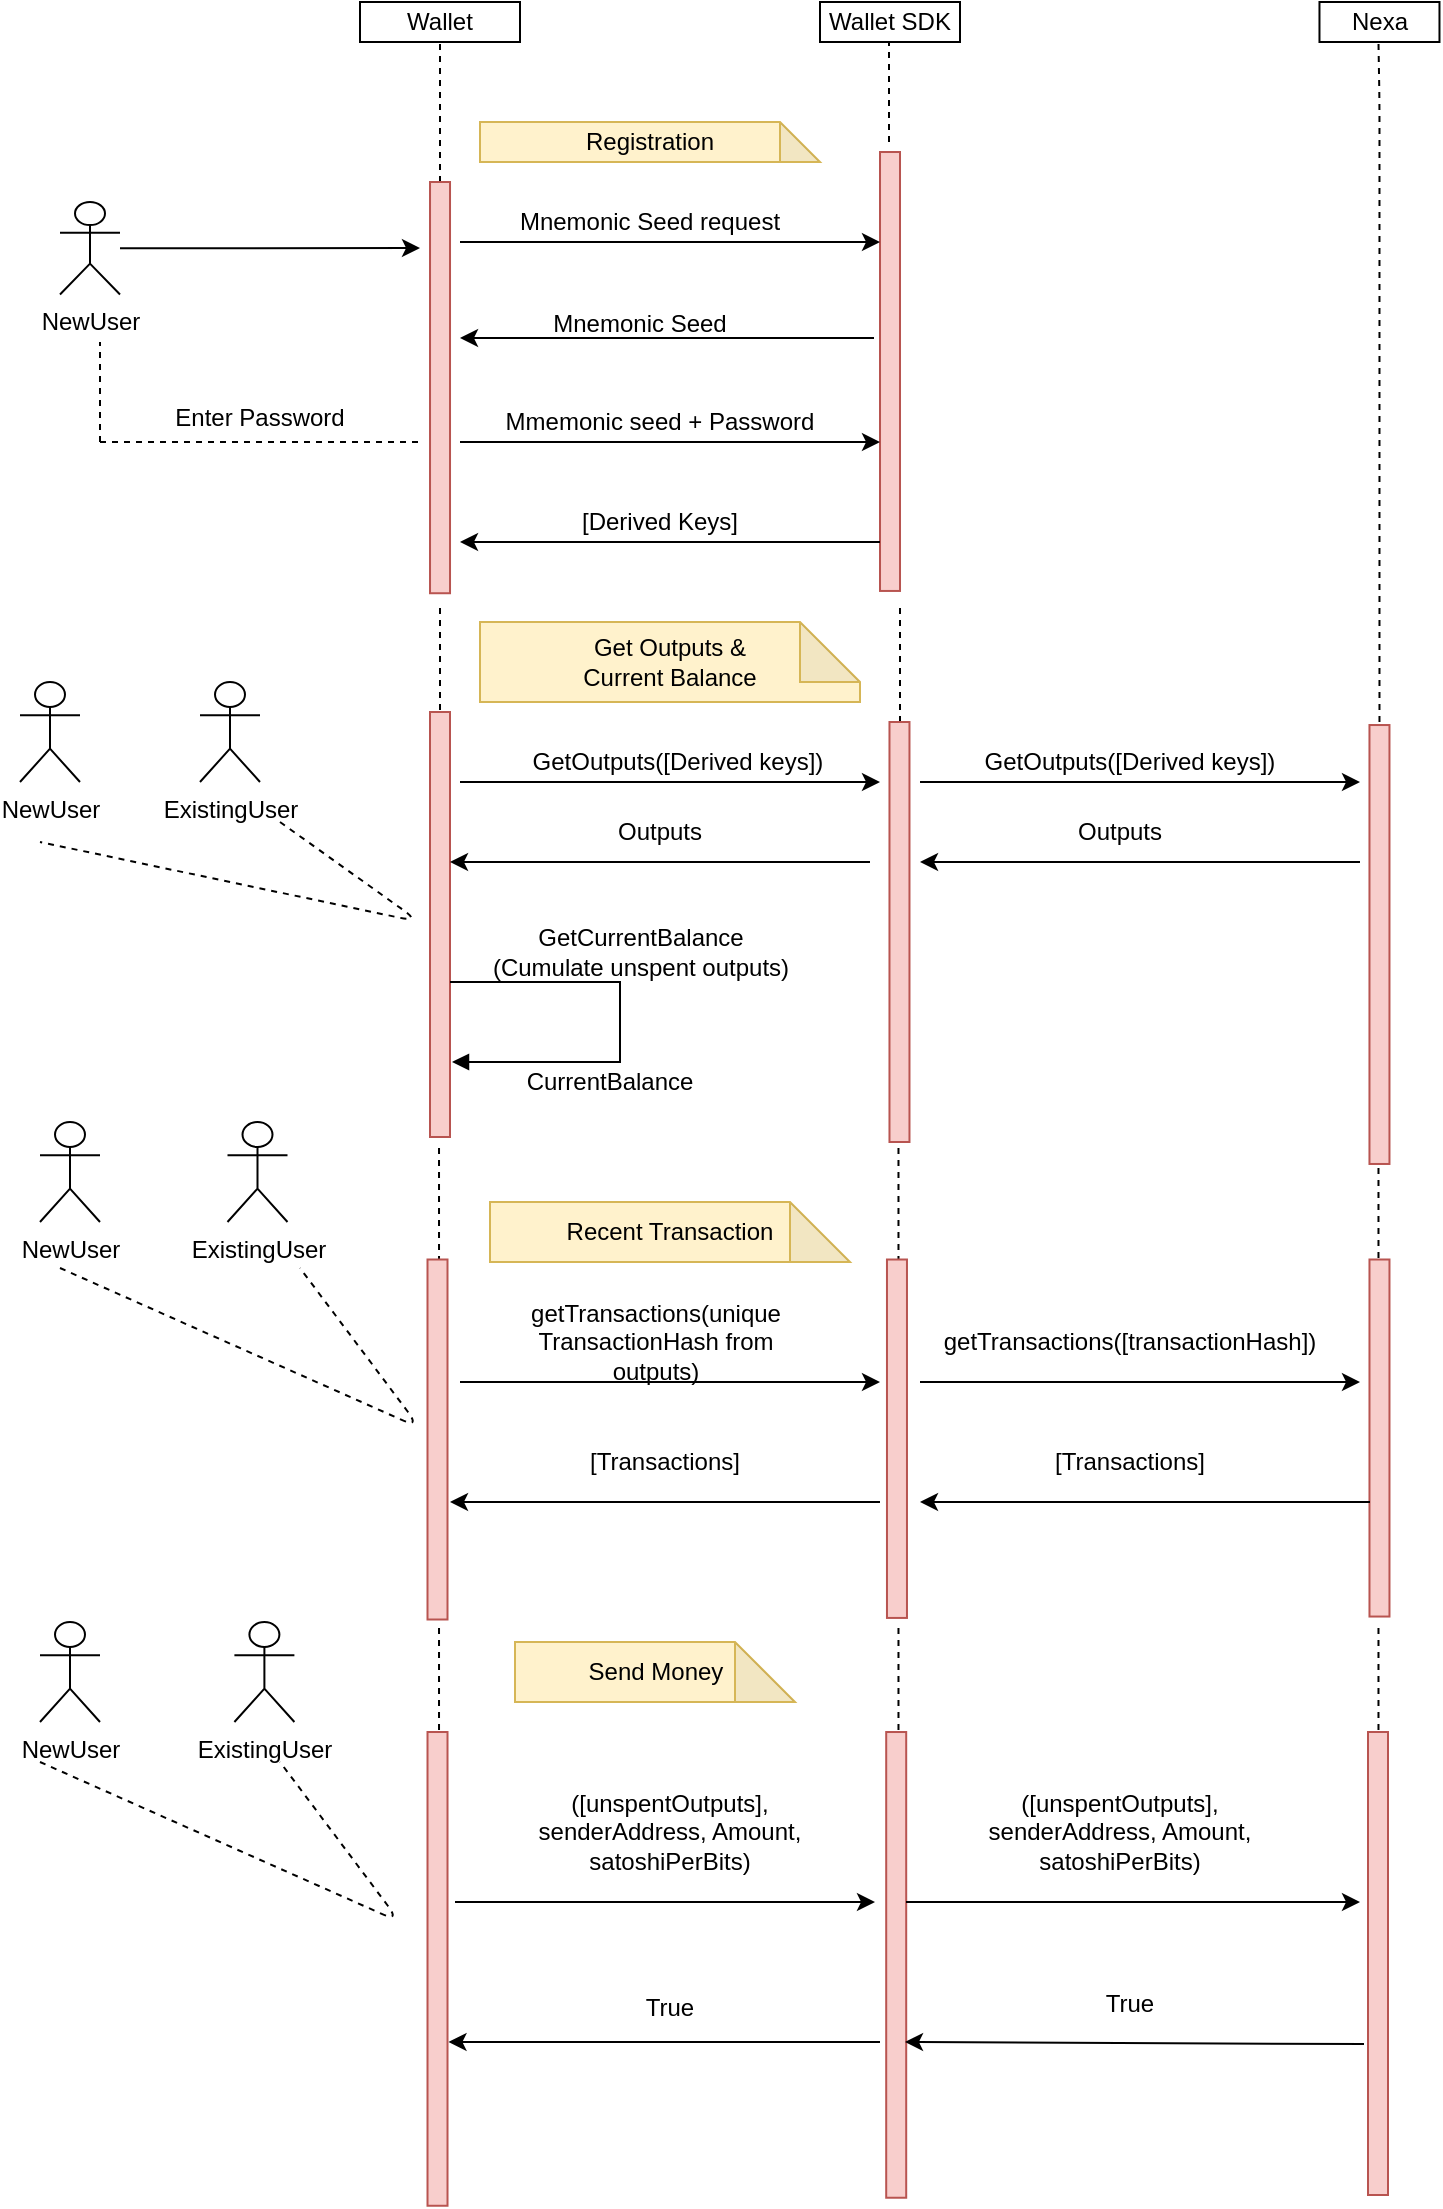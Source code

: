 <mxfile version="13.6.4" type="github">
  <diagram id="d2bJDyH4YY4jTTXs1ROH" name="Page-1">
    <mxGraphModel dx="1695" dy="401" grid="1" gridSize="10" guides="1" tooltips="1" connect="1" arrows="1" fold="1" page="1" pageScale="1" pageWidth="827" pageHeight="1169" math="0" shadow="0">
      <root>
        <mxCell id="0" />
        <mxCell id="1" parent="0" />
        <mxCell id="aKae5eKDBznJ4Y1164LR-3" value="Wallet" style="rounded=0;whiteSpace=wrap;html=1;" parent="1" vertex="1">
          <mxGeometry x="170" y="10" width="80" height="20" as="geometry" />
        </mxCell>
        <mxCell id="aKae5eKDBznJ4Y1164LR-4" value="Wallet SDK" style="rounded=0;whiteSpace=wrap;html=1;" parent="1" vertex="1">
          <mxGeometry x="400" y="10" width="70" height="20" as="geometry" />
        </mxCell>
        <mxCell id="aKae5eKDBznJ4Y1164LR-5" value="Nexa" style="rounded=0;whiteSpace=wrap;html=1;" parent="1" vertex="1">
          <mxGeometry x="649.74" y="10" width="60" height="20" as="geometry" />
        </mxCell>
        <mxCell id="aKae5eKDBznJ4Y1164LR-6" value="Registration" style="shape=note;whiteSpace=wrap;html=1;backgroundOutline=1;darkOpacity=0.05;fillColor=#fff2cc;strokeColor=#d6b656;" parent="1" vertex="1">
          <mxGeometry x="230" y="70" width="170" height="20" as="geometry" />
        </mxCell>
        <mxCell id="aKae5eKDBznJ4Y1164LR-11" value="" style="endArrow=none;dashed=1;html=1;entryX=0.5;entryY=1;entryDx=0;entryDy=0;" parent="1" target="aKae5eKDBznJ4Y1164LR-3" edge="1">
          <mxGeometry width="50" height="50" relative="1" as="geometry">
            <mxPoint x="210" y="100" as="sourcePoint" />
            <mxPoint x="180" y="60" as="targetPoint" />
          </mxGeometry>
        </mxCell>
        <mxCell id="aKae5eKDBznJ4Y1164LR-12" value="" style="rounded=0;whiteSpace=wrap;html=1;rotation=90;fillColor=#f8cecc;strokeColor=#b85450;" parent="1" vertex="1">
          <mxGeometry x="107.2" y="197.81" width="205.62" height="10" as="geometry" />
        </mxCell>
        <mxCell id="aKae5eKDBznJ4Y1164LR-14" value="Mnemonic Seed request" style="text;html=1;strokeColor=none;fillColor=none;align=center;verticalAlign=middle;whiteSpace=wrap;rounded=0;" parent="1" vertex="1">
          <mxGeometry x="240" y="110" width="150" height="20" as="geometry" />
        </mxCell>
        <mxCell id="aKae5eKDBznJ4Y1164LR-15" value="" style="rounded=0;whiteSpace=wrap;html=1;rotation=90;fillColor=#f8cecc;strokeColor=#b85450;" parent="1" vertex="1">
          <mxGeometry x="325.27" y="189.74" width="219.47" height="10" as="geometry" />
        </mxCell>
        <mxCell id="aKae5eKDBznJ4Y1164LR-16" value="" style="endArrow=none;dashed=1;html=1;" parent="1" edge="1">
          <mxGeometry width="50" height="50" relative="1" as="geometry">
            <mxPoint x="434.5" y="80" as="sourcePoint" />
            <mxPoint x="434.5" y="30" as="targetPoint" />
          </mxGeometry>
        </mxCell>
        <mxCell id="aKae5eKDBznJ4Y1164LR-27" value="" style="endArrow=classic;html=1;" parent="1" edge="1">
          <mxGeometry width="50" height="50" relative="1" as="geometry">
            <mxPoint x="427" y="178" as="sourcePoint" />
            <mxPoint x="220" y="178" as="targetPoint" />
          </mxGeometry>
        </mxCell>
        <mxCell id="aKae5eKDBznJ4Y1164LR-28" value="Mnemonic Seed" style="text;html=1;strokeColor=none;fillColor=none;align=center;verticalAlign=middle;whiteSpace=wrap;rounded=0;" parent="1" vertex="1">
          <mxGeometry x="250" y="160.63" width="120" height="20" as="geometry" />
        </mxCell>
        <mxCell id="aKae5eKDBznJ4Y1164LR-29" value="" style="endArrow=classic;html=1;" parent="1" edge="1">
          <mxGeometry width="50" height="50" relative="1" as="geometry">
            <mxPoint x="220" y="130" as="sourcePoint" />
            <mxPoint x="430" y="130" as="targetPoint" />
          </mxGeometry>
        </mxCell>
        <mxCell id="aKae5eKDBznJ4Y1164LR-32" value="NewUser" style="shape=umlActor;verticalLabelPosition=bottom;verticalAlign=top;html=1;outlineConnect=0;" parent="1" vertex="1">
          <mxGeometry x="20" y="110" width="30" height="46.25" as="geometry" />
        </mxCell>
        <mxCell id="aKae5eKDBznJ4Y1164LR-33" value="" style="endArrow=classic;html=1;" parent="1" source="aKae5eKDBznJ4Y1164LR-32" edge="1">
          <mxGeometry width="50" height="50" relative="1" as="geometry">
            <mxPoint x="390" y="190" as="sourcePoint" />
            <mxPoint x="200" y="133" as="targetPoint" />
          </mxGeometry>
        </mxCell>
        <mxCell id="aKae5eKDBznJ4Y1164LR-36" value="Mmemonic seed + Password" style="text;html=1;strokeColor=none;fillColor=none;align=center;verticalAlign=middle;whiteSpace=wrap;rounded=0;" parent="1" vertex="1">
          <mxGeometry x="240" y="210" width="160" height="20" as="geometry" />
        </mxCell>
        <mxCell id="aKae5eKDBznJ4Y1164LR-37" value="" style="endArrow=classic;html=1;" parent="1" edge="1">
          <mxGeometry width="50" height="50" relative="1" as="geometry">
            <mxPoint x="220" y="230" as="sourcePoint" />
            <mxPoint x="430" y="230" as="targetPoint" />
          </mxGeometry>
        </mxCell>
        <mxCell id="aKae5eKDBznJ4Y1164LR-38" value="" style="endArrow=classic;html=1;" parent="1" edge="1">
          <mxGeometry width="50" height="50" relative="1" as="geometry">
            <mxPoint x="430" y="280" as="sourcePoint" />
            <mxPoint x="220" y="280" as="targetPoint" />
          </mxGeometry>
        </mxCell>
        <mxCell id="aKae5eKDBznJ4Y1164LR-40" value="[Derived Keys]" style="text;html=1;strokeColor=none;fillColor=none;align=center;verticalAlign=middle;whiteSpace=wrap;rounded=0;" parent="1" vertex="1">
          <mxGeometry x="275" y="260" width="90" height="20" as="geometry" />
        </mxCell>
        <mxCell id="aKae5eKDBznJ4Y1164LR-41" value="" style="endArrow=none;dashed=1;html=1;" parent="1" edge="1">
          <mxGeometry width="50" height="50" relative="1" as="geometry">
            <mxPoint x="210" y="370" as="sourcePoint" />
            <mxPoint x="210" y="310" as="targetPoint" />
          </mxGeometry>
        </mxCell>
        <mxCell id="aKae5eKDBznJ4Y1164LR-43" value="" style="endArrow=none;dashed=1;html=1;" parent="1" edge="1">
          <mxGeometry width="50" height="50" relative="1" as="geometry">
            <mxPoint x="440" y="370" as="sourcePoint" />
            <mxPoint x="440" y="310" as="targetPoint" />
          </mxGeometry>
        </mxCell>
        <mxCell id="aKae5eKDBznJ4Y1164LR-44" value="Get Outputs &amp;amp; &lt;br&gt;Current Balance" style="shape=note;whiteSpace=wrap;html=1;backgroundOutline=1;darkOpacity=0.05;fillColor=#fff2cc;strokeColor=#d6b656;" parent="1" vertex="1">
          <mxGeometry x="230" y="320" width="190" height="40" as="geometry" />
        </mxCell>
        <mxCell id="aKae5eKDBznJ4Y1164LR-45" value="" style="endArrow=none;dashed=1;html=1;" parent="1" edge="1">
          <mxGeometry width="50" height="50" relative="1" as="geometry">
            <mxPoint x="40" y="230" as="sourcePoint" />
            <mxPoint x="40" y="180" as="targetPoint" />
          </mxGeometry>
        </mxCell>
        <mxCell id="aKae5eKDBznJ4Y1164LR-46" value="" style="endArrow=none;dashed=1;html=1;" parent="1" edge="1">
          <mxGeometry width="50" height="50" relative="1" as="geometry">
            <mxPoint x="40" y="230" as="sourcePoint" />
            <mxPoint x="200" y="230" as="targetPoint" />
          </mxGeometry>
        </mxCell>
        <mxCell id="aKae5eKDBznJ4Y1164LR-47" value="Enter Password" style="text;html=1;strokeColor=none;fillColor=none;align=center;verticalAlign=middle;whiteSpace=wrap;rounded=0;" parent="1" vertex="1">
          <mxGeometry x="70" y="207.81" width="100" height="20" as="geometry" />
        </mxCell>
        <mxCell id="aKae5eKDBznJ4Y1164LR-48" value="" style="rounded=0;whiteSpace=wrap;html=1;rotation=90;fillColor=#f8cecc;strokeColor=#b85450;" parent="1" vertex="1">
          <mxGeometry x="103.75" y="466.25" width="212.5" height="10" as="geometry" />
        </mxCell>
        <mxCell id="aKae5eKDBznJ4Y1164LR-49" value="" style="rounded=0;whiteSpace=wrap;html=1;rotation=90;fillColor=#f8cecc;strokeColor=#b85450;" parent="1" vertex="1">
          <mxGeometry x="334.74" y="470" width="210" height="10" as="geometry" />
        </mxCell>
        <mxCell id="aKae5eKDBznJ4Y1164LR-51" value="" style="endArrow=classic;html=1;" parent="1" edge="1">
          <mxGeometry width="50" height="50" relative="1" as="geometry">
            <mxPoint x="220" y="400" as="sourcePoint" />
            <mxPoint x="430" y="400" as="targetPoint" />
          </mxGeometry>
        </mxCell>
        <mxCell id="aKae5eKDBznJ4Y1164LR-52" value="GetOutputs([Derived keys])" style="text;html=1;strokeColor=none;fillColor=none;align=center;verticalAlign=middle;whiteSpace=wrap;rounded=0;" parent="1" vertex="1">
          <mxGeometry x="244" y="380" width="170" height="20" as="geometry" />
        </mxCell>
        <mxCell id="aKae5eKDBznJ4Y1164LR-53" value="" style="endArrow=classic;html=1;" parent="1" edge="1">
          <mxGeometry width="50" height="50" relative="1" as="geometry">
            <mxPoint x="425" y="440" as="sourcePoint" />
            <mxPoint x="215" y="440" as="targetPoint" />
          </mxGeometry>
        </mxCell>
        <mxCell id="aKae5eKDBznJ4Y1164LR-54" value="Outputs" style="text;html=1;strokeColor=none;fillColor=none;align=center;verticalAlign=middle;whiteSpace=wrap;rounded=0;" parent="1" vertex="1">
          <mxGeometry x="300" y="410" width="40" height="30" as="geometry" />
        </mxCell>
        <mxCell id="aKae5eKDBznJ4Y1164LR-63" value="GetCurrentBalance&lt;br&gt;(Cumulate unspent outputs)" style="text;html=1;strokeColor=none;fillColor=none;align=center;verticalAlign=middle;whiteSpace=wrap;rounded=0;" parent="1" vertex="1">
          <mxGeometry x="232.5" y="460" width="155" height="50" as="geometry" />
        </mxCell>
        <mxCell id="aKae5eKDBznJ4Y1164LR-64" value="CurrentBalance" style="text;html=1;strokeColor=none;fillColor=none;align=center;verticalAlign=middle;whiteSpace=wrap;rounded=0;" parent="1" vertex="1">
          <mxGeometry x="275" y="540" width="40" height="20" as="geometry" />
        </mxCell>
        <mxCell id="aKae5eKDBznJ4Y1164LR-66" value="" style="edgeStyle=orthogonalEdgeStyle;html=1;align=left;spacingLeft=2;endArrow=block;rounded=0;" parent="1" edge="1">
          <mxGeometry x="1" y="273" relative="1" as="geometry">
            <mxPoint x="220" y="500" as="sourcePoint" />
            <Array as="points">
              <mxPoint x="215" y="500" />
              <mxPoint x="300" y="500" />
              <mxPoint x="300" y="540" />
            </Array>
            <mxPoint x="216" y="540" as="targetPoint" />
            <mxPoint x="-196" y="-83" as="offset" />
          </mxGeometry>
        </mxCell>
        <mxCell id="aKae5eKDBznJ4Y1164LR-67" value="NewUser" style="shape=umlActor;verticalLabelPosition=bottom;verticalAlign=top;html=1;outlineConnect=0;" parent="1" vertex="1">
          <mxGeometry y="350" width="30" height="50" as="geometry" />
        </mxCell>
        <mxCell id="aKae5eKDBznJ4Y1164LR-71" value="ExistingUser" style="shape=umlActor;verticalLabelPosition=bottom;verticalAlign=top;html=1;outlineConnect=0;" parent="1" vertex="1">
          <mxGeometry x="90" y="350" width="30" height="50" as="geometry" />
        </mxCell>
        <mxCell id="aKae5eKDBznJ4Y1164LR-75" value="" style="endArrow=none;dashed=1;html=1;" parent="1" edge="1">
          <mxGeometry width="50" height="50" relative="1" as="geometry">
            <mxPoint x="130" y="420" as="sourcePoint" />
            <mxPoint x="10" y="430" as="targetPoint" />
            <Array as="points">
              <mxPoint x="200" y="470" />
            </Array>
          </mxGeometry>
        </mxCell>
        <mxCell id="aKae5eKDBznJ4Y1164LR-76" value="" style="rounded=0;whiteSpace=wrap;html=1;rotation=90;fillColor=#f8cecc;strokeColor=#b85450;" parent="1" vertex="1">
          <mxGeometry x="570" y="476.25" width="219.47" height="10" as="geometry" />
        </mxCell>
        <mxCell id="aKae5eKDBznJ4Y1164LR-77" value="" style="endArrow=none;dashed=1;html=1;" parent="1" edge="1">
          <mxGeometry width="50" height="50" relative="1" as="geometry">
            <mxPoint x="679.74" y="370" as="sourcePoint" />
            <mxPoint x="679.24" y="30" as="targetPoint" />
            <Array as="points">
              <mxPoint x="679.74" y="60" />
            </Array>
          </mxGeometry>
        </mxCell>
        <mxCell id="aKae5eKDBznJ4Y1164LR-80" value="GetOutputs([Derived keys])" style="text;html=1;strokeColor=none;fillColor=none;align=center;verticalAlign=middle;whiteSpace=wrap;rounded=0;" parent="1" vertex="1">
          <mxGeometry x="470" y="380" width="170" height="20" as="geometry" />
        </mxCell>
        <mxCell id="aKae5eKDBznJ4Y1164LR-82" value="Outputs" style="text;html=1;strokeColor=none;fillColor=none;align=center;verticalAlign=middle;whiteSpace=wrap;rounded=0;" parent="1" vertex="1">
          <mxGeometry x="530" y="410" width="40" height="30" as="geometry" />
        </mxCell>
        <mxCell id="aKae5eKDBznJ4Y1164LR-84" value="" style="endArrow=none;dashed=1;html=1;" parent="1" edge="1">
          <mxGeometry width="50" height="50" relative="1" as="geometry">
            <mxPoint x="209.51" y="640" as="sourcePoint" />
            <mxPoint x="209.51" y="580" as="targetPoint" />
          </mxGeometry>
        </mxCell>
        <mxCell id="aKae5eKDBznJ4Y1164LR-85" value="" style="endArrow=none;dashed=1;html=1;" parent="1" edge="1">
          <mxGeometry width="50" height="50" relative="1" as="geometry">
            <mxPoint x="439.24" y="640" as="sourcePoint" />
            <mxPoint x="439.24" y="580" as="targetPoint" />
          </mxGeometry>
        </mxCell>
        <mxCell id="aKae5eKDBznJ4Y1164LR-86" value="Recent Transaction" style="shape=note;whiteSpace=wrap;html=1;backgroundOutline=1;darkOpacity=0.05;fillColor=#fff2cc;strokeColor=#d6b656;" parent="1" vertex="1">
          <mxGeometry x="235" y="610" width="180" height="30" as="geometry" />
        </mxCell>
        <mxCell id="aKae5eKDBznJ4Y1164LR-87" value="" style="endArrow=none;dashed=1;html=1;" parent="1" edge="1">
          <mxGeometry width="50" height="50" relative="1" as="geometry">
            <mxPoint x="679.24" y="650" as="sourcePoint" />
            <mxPoint x="679.24" y="590" as="targetPoint" />
          </mxGeometry>
        </mxCell>
        <mxCell id="aKae5eKDBznJ4Y1164LR-88" value="" style="rounded=0;whiteSpace=wrap;html=1;rotation=90;fillColor=#f8cecc;strokeColor=#b85450;" parent="1" vertex="1">
          <mxGeometry x="118.75" y="723.75" width="180" height="10" as="geometry" />
        </mxCell>
        <mxCell id="aKae5eKDBznJ4Y1164LR-89" value="" style="rounded=0;whiteSpace=wrap;html=1;rotation=90;fillColor=#f8cecc;strokeColor=#b85450;" parent="1" vertex="1">
          <mxGeometry x="348.88" y="723.36" width="179.21" height="10" as="geometry" />
        </mxCell>
        <mxCell id="aKae5eKDBznJ4Y1164LR-90" value="" style="rounded=0;whiteSpace=wrap;html=1;rotation=90;fillColor=#f8cecc;strokeColor=#b85450;" parent="1" vertex="1">
          <mxGeometry x="590.48" y="723.01" width="178.52" height="10" as="geometry" />
        </mxCell>
        <mxCell id="aKae5eKDBznJ4Y1164LR-91" value="" style="endArrow=classic;html=1;" parent="1" edge="1">
          <mxGeometry width="50" height="50" relative="1" as="geometry">
            <mxPoint x="220" y="700" as="sourcePoint" />
            <mxPoint x="430" y="700" as="targetPoint" />
          </mxGeometry>
        </mxCell>
        <mxCell id="aKae5eKDBznJ4Y1164LR-92" value="getTransactions(unique TransactionHash from outputs)" style="text;html=1;strokeColor=none;fillColor=none;align=center;verticalAlign=middle;whiteSpace=wrap;rounded=0;" parent="1" vertex="1">
          <mxGeometry x="247.5" y="670" width="140" height="20" as="geometry" />
        </mxCell>
        <mxCell id="aKae5eKDBznJ4Y1164LR-93" value="" style="endArrow=none;dashed=1;html=1;" parent="1" edge="1">
          <mxGeometry width="50" height="50" relative="1" as="geometry">
            <mxPoint x="20" y="643.01" as="sourcePoint" />
            <mxPoint x="140" y="643.01" as="targetPoint" />
            <Array as="points">
              <mxPoint x="200" y="723" />
            </Array>
          </mxGeometry>
        </mxCell>
        <mxCell id="aKae5eKDBznJ4Y1164LR-94" value="getTransactions([transactionHash])" style="text;html=1;strokeColor=none;fillColor=none;align=center;verticalAlign=middle;whiteSpace=wrap;rounded=0;" parent="1" vertex="1">
          <mxGeometry x="485.01" y="670" width="140" height="20" as="geometry" />
        </mxCell>
        <mxCell id="aKae5eKDBznJ4Y1164LR-97" value="" style="endArrow=classic;html=1;" parent="1" edge="1">
          <mxGeometry width="50" height="50" relative="1" as="geometry">
            <mxPoint x="430" y="760" as="sourcePoint" />
            <mxPoint x="215" y="760" as="targetPoint" />
          </mxGeometry>
        </mxCell>
        <mxCell id="aKae5eKDBznJ4Y1164LR-98" value="[Transactions]" style="text;html=1;strokeColor=none;fillColor=none;align=center;verticalAlign=middle;whiteSpace=wrap;rounded=0;" parent="1" vertex="1">
          <mxGeometry x="275" y="730" width="95" height="20" as="geometry" />
        </mxCell>
        <mxCell id="aKae5eKDBznJ4Y1164LR-99" value="[Transactions]" style="text;html=1;strokeColor=none;fillColor=none;align=center;verticalAlign=middle;whiteSpace=wrap;rounded=0;" parent="1" vertex="1">
          <mxGeometry x="511.19" y="725" width="87.63" height="30" as="geometry" />
        </mxCell>
        <mxCell id="aKae5eKDBznJ4Y1164LR-104" value="" style="endArrow=none;dashed=1;html=1;" parent="1" edge="1">
          <mxGeometry width="50" height="50" relative="1" as="geometry">
            <mxPoint x="209.51" y="880" as="sourcePoint" />
            <mxPoint x="209.51" y="820" as="targetPoint" />
          </mxGeometry>
        </mxCell>
        <mxCell id="aKae5eKDBznJ4Y1164LR-105" value="" style="endArrow=none;dashed=1;html=1;" parent="1" edge="1">
          <mxGeometry width="50" height="50" relative="1" as="geometry">
            <mxPoint x="439.24" y="880" as="sourcePoint" />
            <mxPoint x="439.24" y="820" as="targetPoint" />
          </mxGeometry>
        </mxCell>
        <mxCell id="aKae5eKDBznJ4Y1164LR-106" value="" style="endArrow=none;dashed=1;html=1;" parent="1" edge="1">
          <mxGeometry width="50" height="50" relative="1" as="geometry">
            <mxPoint x="679.24" y="880" as="sourcePoint" />
            <mxPoint x="679.24" y="820" as="targetPoint" />
          </mxGeometry>
        </mxCell>
        <mxCell id="aKae5eKDBznJ4Y1164LR-107" value="Send Money" style="shape=note;whiteSpace=wrap;html=1;backgroundOutline=1;darkOpacity=0.05;fillColor=#fff2cc;strokeColor=#d6b656;" parent="1" vertex="1">
          <mxGeometry x="247.5" y="830" width="140" height="30" as="geometry" />
        </mxCell>
        <mxCell id="aKae5eKDBznJ4Y1164LR-108" value="NewUser" style="shape=umlActor;verticalLabelPosition=bottom;verticalAlign=top;html=1;outlineConnect=0;" parent="1" vertex="1">
          <mxGeometry x="10" y="570" width="30" height="50" as="geometry" />
        </mxCell>
        <mxCell id="aKae5eKDBznJ4Y1164LR-109" value="ExistingUser" style="shape=umlActor;verticalLabelPosition=bottom;verticalAlign=top;html=1;outlineConnect=0;" parent="1" vertex="1">
          <mxGeometry x="103.75" y="570" width="30" height="50" as="geometry" />
        </mxCell>
        <mxCell id="aKae5eKDBznJ4Y1164LR-110" value="" style="rounded=0;whiteSpace=wrap;html=1;rotation=90;fillColor=#f8cecc;strokeColor=#b85450;" parent="1" vertex="1">
          <mxGeometry x="90.32" y="988.44" width="236.87" height="10" as="geometry" />
        </mxCell>
        <mxCell id="aKae5eKDBznJ4Y1164LR-111" value="" style="rounded=0;whiteSpace=wrap;html=1;rotation=90;fillColor=#f8cecc;strokeColor=#b85450;" parent="1" vertex="1">
          <mxGeometry x="321.67" y="986.44" width="232.86" height="10" as="geometry" />
        </mxCell>
        <mxCell id="aKae5eKDBznJ4Y1164LR-112" value="" style="rounded=0;whiteSpace=wrap;html=1;rotation=90;fillColor=#f8cecc;strokeColor=#b85450;" parent="1" vertex="1">
          <mxGeometry x="563.25" y="985.75" width="231.5" height="10" as="geometry" />
        </mxCell>
        <mxCell id="aKae5eKDBznJ4Y1164LR-113" value="NewUser" style="shape=umlActor;verticalLabelPosition=bottom;verticalAlign=top;html=1;outlineConnect=0;" parent="1" vertex="1">
          <mxGeometry x="10" y="820" width="30" height="50" as="geometry" />
        </mxCell>
        <mxCell id="aKae5eKDBznJ4Y1164LR-114" value="ExistingUser" style="shape=umlActor;verticalLabelPosition=bottom;verticalAlign=top;html=1;outlineConnect=0;" parent="1" vertex="1">
          <mxGeometry x="107.2" y="820" width="30" height="50" as="geometry" />
        </mxCell>
        <mxCell id="aKae5eKDBznJ4Y1164LR-115" value="" style="endArrow=none;dashed=1;html=1;" parent="1" edge="1">
          <mxGeometry width="50" height="50" relative="1" as="geometry">
            <mxPoint x="10" y="890" as="sourcePoint" />
            <mxPoint x="130" y="890" as="targetPoint" />
            <Array as="points">
              <mxPoint x="190" y="969.99" />
            </Array>
          </mxGeometry>
        </mxCell>
        <mxCell id="aKae5eKDBznJ4Y1164LR-116" value="" style="endArrow=classic;html=1;" parent="1" edge="1">
          <mxGeometry width="50" height="50" relative="1" as="geometry">
            <mxPoint x="217.5" y="960" as="sourcePoint" />
            <mxPoint x="427.5" y="960" as="targetPoint" />
          </mxGeometry>
        </mxCell>
        <mxCell id="aKae5eKDBznJ4Y1164LR-118" value="([unspentOutputs], senderAddress, Amount, satoshiPerBits)" style="text;html=1;strokeColor=none;fillColor=none;align=center;verticalAlign=middle;whiteSpace=wrap;rounded=0;" parent="1" vertex="1">
          <mxGeometry x="240" y="900" width="170" height="50" as="geometry" />
        </mxCell>
        <mxCell id="aKae5eKDBznJ4Y1164LR-119" value="" style="endArrow=classic;html=1;" parent="1" edge="1">
          <mxGeometry width="50" height="50" relative="1" as="geometry">
            <mxPoint x="450.01" y="400" as="sourcePoint" />
            <mxPoint x="670" y="400" as="targetPoint" />
          </mxGeometry>
        </mxCell>
        <mxCell id="aKae5eKDBznJ4Y1164LR-120" value="" style="endArrow=classic;html=1;" parent="1" edge="1">
          <mxGeometry width="50" height="50" relative="1" as="geometry">
            <mxPoint x="670" y="440" as="sourcePoint" />
            <mxPoint x="450.01" y="440" as="targetPoint" />
          </mxGeometry>
        </mxCell>
        <mxCell id="aKae5eKDBznJ4Y1164LR-121" value="" style="endArrow=classic;html=1;" parent="1" edge="1">
          <mxGeometry width="50" height="50" relative="1" as="geometry">
            <mxPoint x="450" y="700" as="sourcePoint" />
            <mxPoint x="670" y="700" as="targetPoint" />
          </mxGeometry>
        </mxCell>
        <mxCell id="aKae5eKDBznJ4Y1164LR-122" value="" style="endArrow=classic;html=1;" parent="1" edge="1">
          <mxGeometry width="50" height="50" relative="1" as="geometry">
            <mxPoint x="675" y="760" as="sourcePoint" />
            <mxPoint x="450" y="760" as="targetPoint" />
          </mxGeometry>
        </mxCell>
        <mxCell id="aKae5eKDBznJ4Y1164LR-123" value="" style="endArrow=classic;html=1;" parent="1" edge="1">
          <mxGeometry width="50" height="50" relative="1" as="geometry">
            <mxPoint x="443" y="960" as="sourcePoint" />
            <mxPoint x="670" y="960" as="targetPoint" />
          </mxGeometry>
        </mxCell>
        <mxCell id="aKae5eKDBznJ4Y1164LR-124" value="([unspentOutputs], senderAddress, Amount, satoshiPerBits)" style="text;html=1;strokeColor=none;fillColor=none;align=center;verticalAlign=middle;whiteSpace=wrap;rounded=0;" parent="1" vertex="1">
          <mxGeometry x="465" y="900" width="170" height="50" as="geometry" />
        </mxCell>
        <mxCell id="aKae5eKDBznJ4Y1164LR-125" value="" style="endArrow=classic;html=1;exitX=0.674;exitY=1.2;exitDx=0;exitDy=0;exitPerimeter=0;" parent="1" source="aKae5eKDBznJ4Y1164LR-112" edge="1">
          <mxGeometry width="50" height="50" relative="1" as="geometry">
            <mxPoint x="667.51" y="1030" as="sourcePoint" />
            <mxPoint x="442.51" y="1030" as="targetPoint" />
          </mxGeometry>
        </mxCell>
        <mxCell id="aKae5eKDBznJ4Y1164LR-126" value="True" style="text;html=1;strokeColor=none;fillColor=none;align=center;verticalAlign=middle;whiteSpace=wrap;rounded=0;" parent="1" vertex="1">
          <mxGeometry x="511.2" y="995.75" width="87.63" height="30" as="geometry" />
        </mxCell>
        <mxCell id="aKae5eKDBznJ4Y1164LR-127" value="" style="endArrow=classic;html=1;" parent="1" edge="1">
          <mxGeometry width="50" height="50" relative="1" as="geometry">
            <mxPoint x="430" y="1030" as="sourcePoint" />
            <mxPoint x="214.25" y="1030" as="targetPoint" />
          </mxGeometry>
        </mxCell>
        <mxCell id="aKae5eKDBznJ4Y1164LR-128" value="True" style="text;html=1;strokeColor=none;fillColor=none;align=center;verticalAlign=middle;whiteSpace=wrap;rounded=0;" parent="1" vertex="1">
          <mxGeometry x="281.19" y="998.44" width="87.63" height="30" as="geometry" />
        </mxCell>
      </root>
    </mxGraphModel>
  </diagram>
</mxfile>
